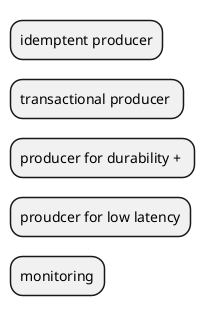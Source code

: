 @startmindmap
* idemptent producer

* transactional producer 
* producer for durability + 
* proudcer for low latency
* monitoring

@endmindmap